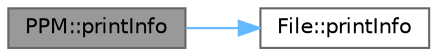 digraph "PPM::printInfo"
{
 // INTERACTIVE_SVG=YES
 // LATEX_PDF_SIZE
  bgcolor="transparent";
  edge [fontname=Helvetica,fontsize=10,labelfontname=Helvetica,labelfontsize=10];
  node [fontname=Helvetica,fontsize=10,shape=box,height=0.2,width=0.4];
  rankdir="LR";
  Node1 [id="Node000001",label="PPM::printInfo",height=0.2,width=0.4,color="gray40", fillcolor="grey60", style="filled", fontcolor="black",tooltip="Prints file-specific information on the console."];
  Node1 -> Node2 [id="edge1_Node000001_Node000002",color="steelblue1",style="solid",tooltip=" "];
  Node2 [id="Node000002",label="File::printInfo",height=0.2,width=0.4,color="grey40", fillcolor="white", style="filled",URL="$class_file.html#a981d8d53121fd8a1a2bc25d28348b713",tooltip="Prints file-specific information on the console."];
}

